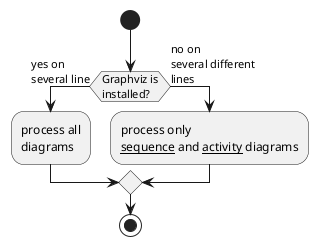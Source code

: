 {
  "sha1": "3meakfra0xhw02eick95j25b1km54xl",
  "insertion": {
    "when": "2024-05-30T20:48:20.302Z",
    "user": "plantuml@gmail.com"
  }
}
@startuml
start
if (Graphviz is
installed?) then (yes on
several line)
  :process all\ndiagrams;
else (no on
several different
lines)
  :process only
  __sequence__ and __activity__ diagrams;
endif
stop
@enduml
